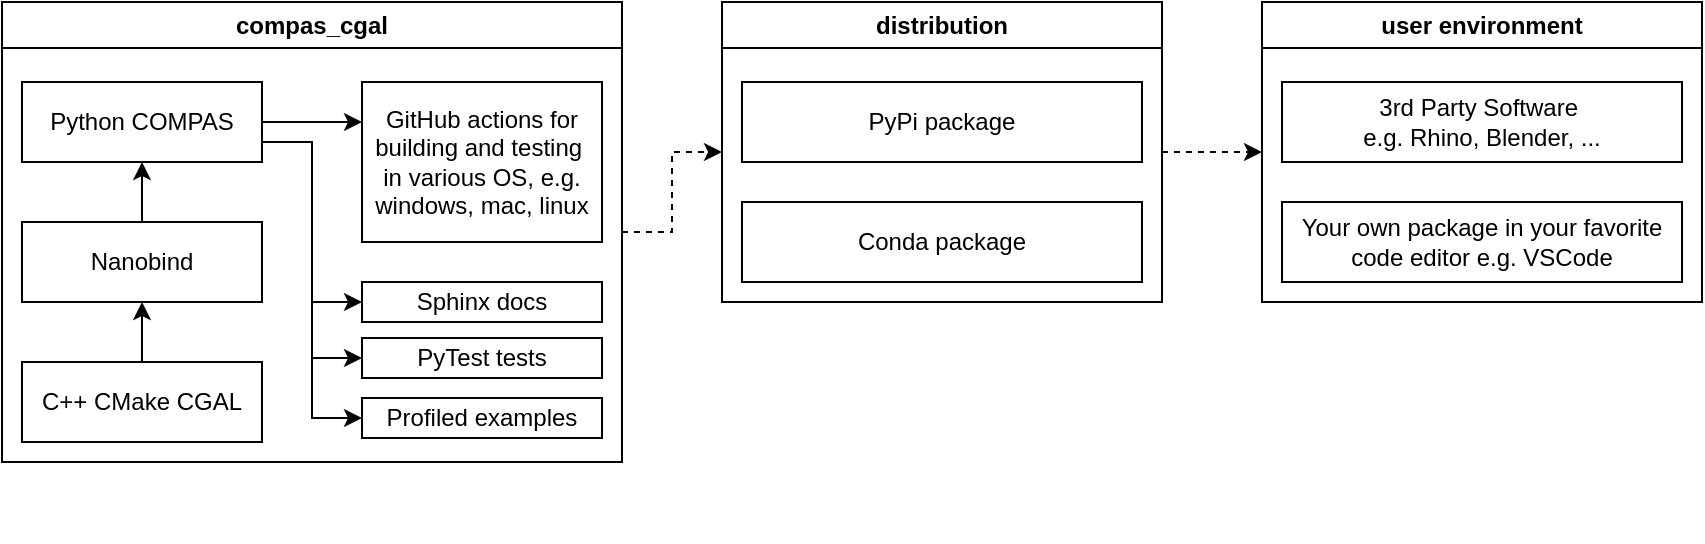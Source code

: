 <mxfile version="26.0.16">
  <diagram name="Page-1" id="iRB1K9btID6bY3hy-l1M">
    <mxGraphModel dx="1294" dy="952" grid="1" gridSize="10" guides="1" tooltips="1" connect="1" arrows="1" fold="1" page="1" pageScale="1" pageWidth="850" pageHeight="1100" math="0" shadow="0">
      <root>
        <mxCell id="0" />
        <mxCell id="1" parent="0" />
        <mxCell id="NV2lPkb23l8zP6e_C7M_-57" style="edgeStyle=orthogonalEdgeStyle;rounded=0;orthogonalLoop=1;jettySize=auto;html=1;exitX=1;exitY=0.5;exitDx=0;exitDy=0;entryX=0;entryY=0.5;entryDx=0;entryDy=0;dashed=1;" edge="1" parent="1" source="NV2lPkb23l8zP6e_C7M_-24" target="NV2lPkb23l8zP6e_C7M_-55">
          <mxGeometry relative="1" as="geometry" />
        </mxCell>
        <mxCell id="NV2lPkb23l8zP6e_C7M_-24" value="compas_cgal" style="swimlane;whiteSpace=wrap;html=1;" vertex="1" parent="1">
          <mxGeometry y="120" width="310" height="230" as="geometry" />
        </mxCell>
        <mxCell id="NV2lPkb23l8zP6e_C7M_-81" style="edgeStyle=orthogonalEdgeStyle;rounded=0;orthogonalLoop=1;jettySize=auto;html=1;exitX=1;exitY=0.75;exitDx=0;exitDy=0;entryX=0;entryY=0.5;entryDx=0;entryDy=0;" edge="1" parent="NV2lPkb23l8zP6e_C7M_-24" source="NV2lPkb23l8zP6e_C7M_-9" target="NV2lPkb23l8zP6e_C7M_-72">
          <mxGeometry relative="1" as="geometry" />
        </mxCell>
        <mxCell id="NV2lPkb23l8zP6e_C7M_-82" style="edgeStyle=orthogonalEdgeStyle;rounded=0;orthogonalLoop=1;jettySize=auto;html=1;exitX=1;exitY=0.75;exitDx=0;exitDy=0;entryX=0;entryY=0.5;entryDx=0;entryDy=0;" edge="1" parent="NV2lPkb23l8zP6e_C7M_-24" source="NV2lPkb23l8zP6e_C7M_-9" target="NV2lPkb23l8zP6e_C7M_-62">
          <mxGeometry relative="1" as="geometry" />
        </mxCell>
        <mxCell id="NV2lPkb23l8zP6e_C7M_-83" style="edgeStyle=orthogonalEdgeStyle;rounded=0;orthogonalLoop=1;jettySize=auto;html=1;exitX=1;exitY=0.75;exitDx=0;exitDy=0;entryX=0;entryY=0.5;entryDx=0;entryDy=0;" edge="1" parent="NV2lPkb23l8zP6e_C7M_-24" source="NV2lPkb23l8zP6e_C7M_-9" target="NV2lPkb23l8zP6e_C7M_-7">
          <mxGeometry relative="1" as="geometry" />
        </mxCell>
        <mxCell id="NV2lPkb23l8zP6e_C7M_-86" style="edgeStyle=orthogonalEdgeStyle;rounded=0;orthogonalLoop=1;jettySize=auto;html=1;exitX=1;exitY=0.5;exitDx=0;exitDy=0;entryX=0;entryY=0.25;entryDx=0;entryDy=0;" edge="1" parent="NV2lPkb23l8zP6e_C7M_-24" source="NV2lPkb23l8zP6e_C7M_-9" target="NV2lPkb23l8zP6e_C7M_-4">
          <mxGeometry relative="1" as="geometry" />
        </mxCell>
        <mxCell id="NV2lPkb23l8zP6e_C7M_-9" value="Python COMPAS" style="rounded=0;whiteSpace=wrap;html=1;" vertex="1" parent="NV2lPkb23l8zP6e_C7M_-24">
          <mxGeometry x="10" y="40" width="120" height="40" as="geometry" />
        </mxCell>
        <mxCell id="NV2lPkb23l8zP6e_C7M_-14" value="" style="group" vertex="1" connectable="0" parent="NV2lPkb23l8zP6e_C7M_-24">
          <mxGeometry x="180" y="50" width="120" height="220" as="geometry" />
        </mxCell>
        <mxCell id="NV2lPkb23l8zP6e_C7M_-7" value="Profiled examples" style="rounded=0;whiteSpace=wrap;html=1;" vertex="1" parent="NV2lPkb23l8zP6e_C7M_-14">
          <mxGeometry y="148" width="120" height="20" as="geometry" />
        </mxCell>
        <mxCell id="NV2lPkb23l8zP6e_C7M_-62" value="PyTest tests" style="rounded=0;whiteSpace=wrap;html=1;" vertex="1" parent="NV2lPkb23l8zP6e_C7M_-14">
          <mxGeometry y="118" width="120" height="20" as="geometry" />
        </mxCell>
        <mxCell id="NV2lPkb23l8zP6e_C7M_-72" value="Sphinx docs" style="rounded=0;whiteSpace=wrap;html=1;" vertex="1" parent="NV2lPkb23l8zP6e_C7M_-14">
          <mxGeometry y="90" width="120" height="20" as="geometry" />
        </mxCell>
        <mxCell id="NV2lPkb23l8zP6e_C7M_-4" value="GitHub actions for building and testing&amp;nbsp;&lt;div&gt;in various OS, e.g.&lt;br&gt;windows,&amp;nbsp;&lt;span style=&quot;background-color: transparent; color: light-dark(rgb(0, 0, 0), rgb(255, 255, 255));&quot;&gt;mac, linux&lt;/span&gt;&lt;/div&gt;" style="rounded=0;whiteSpace=wrap;html=1;" vertex="1" parent="NV2lPkb23l8zP6e_C7M_-14">
          <mxGeometry y="-10" width="120" height="80" as="geometry" />
        </mxCell>
        <mxCell id="NV2lPkb23l8zP6e_C7M_-75" style="edgeStyle=orthogonalEdgeStyle;rounded=0;orthogonalLoop=1;jettySize=auto;html=1;exitX=0.5;exitY=0;exitDx=0;exitDy=0;entryX=0.5;entryY=1;entryDx=0;entryDy=0;" edge="1" parent="NV2lPkb23l8zP6e_C7M_-24" source="NV2lPkb23l8zP6e_C7M_-1" target="NV2lPkb23l8zP6e_C7M_-9">
          <mxGeometry relative="1" as="geometry" />
        </mxCell>
        <mxCell id="NV2lPkb23l8zP6e_C7M_-1" value="Nanobind" style="rounded=0;whiteSpace=wrap;html=1;" vertex="1" parent="NV2lPkb23l8zP6e_C7M_-24">
          <mxGeometry x="10" y="110" width="120" height="40" as="geometry" />
        </mxCell>
        <mxCell id="NV2lPkb23l8zP6e_C7M_-74" style="edgeStyle=orthogonalEdgeStyle;rounded=0;orthogonalLoop=1;jettySize=auto;html=1;exitX=0.5;exitY=0;exitDx=0;exitDy=0;entryX=0.5;entryY=1;entryDx=0;entryDy=0;" edge="1" parent="NV2lPkb23l8zP6e_C7M_-24" source="NV2lPkb23l8zP6e_C7M_-8" target="NV2lPkb23l8zP6e_C7M_-1">
          <mxGeometry relative="1" as="geometry" />
        </mxCell>
        <mxCell id="NV2lPkb23l8zP6e_C7M_-8" value="C++ CMake CGAL" style="rounded=0;whiteSpace=wrap;html=1;" vertex="1" parent="NV2lPkb23l8zP6e_C7M_-24">
          <mxGeometry x="10" y="180" width="120" height="40" as="geometry" />
        </mxCell>
        <mxCell id="NV2lPkb23l8zP6e_C7M_-32" value="user environment" style="swimlane;whiteSpace=wrap;html=1;" vertex="1" parent="1">
          <mxGeometry x="630" y="120" width="220" height="150" as="geometry" />
        </mxCell>
        <mxCell id="NV2lPkb23l8zP6e_C7M_-38" value="3rd Party Software&amp;nbsp;&lt;div&gt;e.g.&amp;nbsp;&lt;span style=&quot;background-color: transparent; color: light-dark(rgb(0, 0, 0), rgb(255, 255, 255));&quot;&gt;Rhino, Blender, ...&lt;/span&gt;&lt;/div&gt;" style="rounded=0;whiteSpace=wrap;html=1;" vertex="1" parent="NV2lPkb23l8zP6e_C7M_-32">
          <mxGeometry x="10" y="40" width="200" height="40" as="geometry" />
        </mxCell>
        <mxCell id="NV2lPkb23l8zP6e_C7M_-39" value="Your own package in your favorite code editor e.g. VSCode" style="rounded=0;whiteSpace=wrap;html=1;" vertex="1" parent="NV2lPkb23l8zP6e_C7M_-32">
          <mxGeometry x="10" y="100" width="200" height="40" as="geometry" />
        </mxCell>
        <mxCell id="NV2lPkb23l8zP6e_C7M_-58" style="edgeStyle=orthogonalEdgeStyle;rounded=0;orthogonalLoop=1;jettySize=auto;html=1;exitX=1;exitY=0.5;exitDx=0;exitDy=0;entryX=0;entryY=0.5;entryDx=0;entryDy=0;dashed=1;" edge="1" parent="1" source="NV2lPkb23l8zP6e_C7M_-55" target="NV2lPkb23l8zP6e_C7M_-32">
          <mxGeometry relative="1" as="geometry" />
        </mxCell>
        <mxCell id="NV2lPkb23l8zP6e_C7M_-55" value="distribution" style="swimlane;whiteSpace=wrap;html=1;" vertex="1" parent="1">
          <mxGeometry x="360" y="120" width="220" height="150" as="geometry" />
        </mxCell>
        <mxCell id="NV2lPkb23l8zP6e_C7M_-2" value="PyPi&amp;nbsp;&lt;span style=&quot;background-color: transparent; color: light-dark(rgb(0, 0, 0), rgb(255, 255, 255));&quot;&gt;package&lt;/span&gt;" style="rounded=0;whiteSpace=wrap;html=1;" vertex="1" parent="NV2lPkb23l8zP6e_C7M_-55">
          <mxGeometry x="10" y="40" width="200" height="40" as="geometry" />
        </mxCell>
        <mxCell id="NV2lPkb23l8zP6e_C7M_-3" value="Conda&amp;nbsp;&lt;span style=&quot;background-color: transparent; color: light-dark(rgb(0, 0, 0), rgb(255, 255, 255));&quot;&gt;package&lt;/span&gt;" style="rounded=0;whiteSpace=wrap;html=1;" vertex="1" parent="NV2lPkb23l8zP6e_C7M_-55">
          <mxGeometry x="10" y="100" width="200" height="40" as="geometry" />
        </mxCell>
      </root>
    </mxGraphModel>
  </diagram>
</mxfile>
